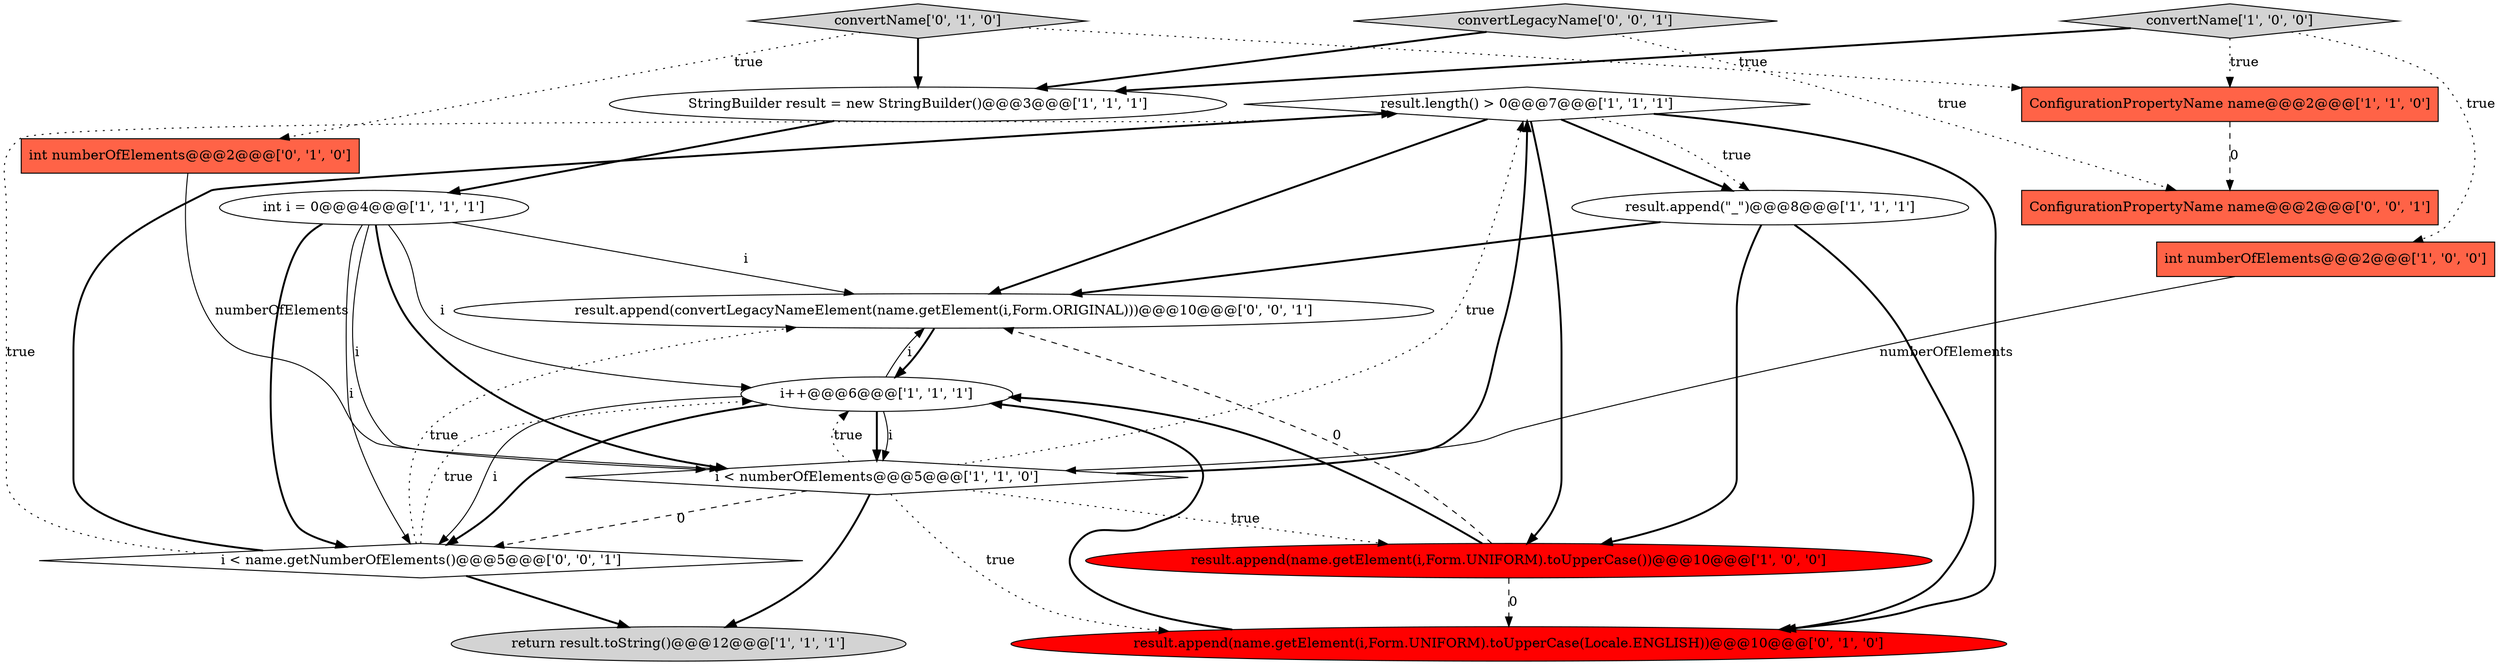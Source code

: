 digraph {
0 [style = filled, label = "result.length() > 0@@@7@@@['1', '1', '1']", fillcolor = white, shape = diamond image = "AAA0AAABBB1BBB"];
1 [style = filled, label = "i < numberOfElements@@@5@@@['1', '1', '0']", fillcolor = white, shape = diamond image = "AAA0AAABBB1BBB"];
4 [style = filled, label = "int i = 0@@@4@@@['1', '1', '1']", fillcolor = white, shape = ellipse image = "AAA0AAABBB1BBB"];
3 [style = filled, label = "int numberOfElements@@@2@@@['1', '0', '0']", fillcolor = tomato, shape = box image = "AAA0AAABBB1BBB"];
6 [style = filled, label = "result.append(\"_\")@@@8@@@['1', '1', '1']", fillcolor = white, shape = ellipse image = "AAA0AAABBB1BBB"];
11 [style = filled, label = "int numberOfElements@@@2@@@['0', '1', '0']", fillcolor = tomato, shape = box image = "AAA0AAABBB2BBB"];
13 [style = filled, label = "convertName['0', '1', '0']", fillcolor = lightgray, shape = diamond image = "AAA0AAABBB2BBB"];
14 [style = filled, label = "convertLegacyName['0', '0', '1']", fillcolor = lightgray, shape = diamond image = "AAA0AAABBB3BBB"];
7 [style = filled, label = "StringBuilder result = new StringBuilder()@@@3@@@['1', '1', '1']", fillcolor = white, shape = ellipse image = "AAA0AAABBB1BBB"];
8 [style = filled, label = "ConfigurationPropertyName name@@@2@@@['1', '1', '0']", fillcolor = tomato, shape = box image = "AAA0AAABBB1BBB"];
15 [style = filled, label = "result.append(convertLegacyNameElement(name.getElement(i,Form.ORIGINAL)))@@@10@@@['0', '0', '1']", fillcolor = white, shape = ellipse image = "AAA0AAABBB3BBB"];
16 [style = filled, label = "ConfigurationPropertyName name@@@2@@@['0', '0', '1']", fillcolor = tomato, shape = box image = "AAA0AAABBB3BBB"];
10 [style = filled, label = "convertName['1', '0', '0']", fillcolor = lightgray, shape = diamond image = "AAA0AAABBB1BBB"];
2 [style = filled, label = "result.append(name.getElement(i,Form.UNIFORM).toUpperCase())@@@10@@@['1', '0', '0']", fillcolor = red, shape = ellipse image = "AAA1AAABBB1BBB"];
17 [style = filled, label = "i < name.getNumberOfElements()@@@5@@@['0', '0', '1']", fillcolor = white, shape = diamond image = "AAA0AAABBB3BBB"];
5 [style = filled, label = "return result.toString()@@@12@@@['1', '1', '1']", fillcolor = lightgray, shape = ellipse image = "AAA0AAABBB1BBB"];
12 [style = filled, label = "result.append(name.getElement(i,Form.UNIFORM).toUpperCase(Locale.ENGLISH))@@@10@@@['0', '1', '0']", fillcolor = red, shape = ellipse image = "AAA1AAABBB2BBB"];
9 [style = filled, label = "i++@@@6@@@['1', '1', '1']", fillcolor = white, shape = ellipse image = "AAA0AAABBB1BBB"];
1->5 [style = bold, label=""];
4->9 [style = solid, label="i"];
10->8 [style = dotted, label="true"];
17->5 [style = bold, label=""];
17->0 [style = dotted, label="true"];
8->16 [style = dashed, label="0"];
4->17 [style = bold, label=""];
0->6 [style = bold, label=""];
0->12 [style = bold, label=""];
0->2 [style = bold, label=""];
4->1 [style = solid, label="i"];
9->17 [style = solid, label="i"];
10->3 [style = dotted, label="true"];
9->17 [style = bold, label=""];
1->0 [style = bold, label=""];
7->4 [style = bold, label=""];
2->9 [style = bold, label=""];
9->1 [style = solid, label="i"];
12->9 [style = bold, label=""];
0->6 [style = dotted, label="true"];
10->7 [style = bold, label=""];
4->17 [style = solid, label="i"];
9->15 [style = solid, label="i"];
0->15 [style = bold, label=""];
3->1 [style = solid, label="numberOfElements"];
6->15 [style = bold, label=""];
14->7 [style = bold, label=""];
6->2 [style = bold, label=""];
2->15 [style = dashed, label="0"];
14->16 [style = dotted, label="true"];
2->12 [style = dashed, label="0"];
1->17 [style = dashed, label="0"];
17->0 [style = bold, label=""];
17->15 [style = dotted, label="true"];
13->8 [style = dotted, label="true"];
15->9 [style = bold, label=""];
4->15 [style = solid, label="i"];
13->7 [style = bold, label=""];
1->9 [style = dotted, label="true"];
17->9 [style = dotted, label="true"];
1->12 [style = dotted, label="true"];
13->11 [style = dotted, label="true"];
4->1 [style = bold, label=""];
1->0 [style = dotted, label="true"];
9->1 [style = bold, label=""];
1->2 [style = dotted, label="true"];
11->1 [style = solid, label="numberOfElements"];
6->12 [style = bold, label=""];
}
